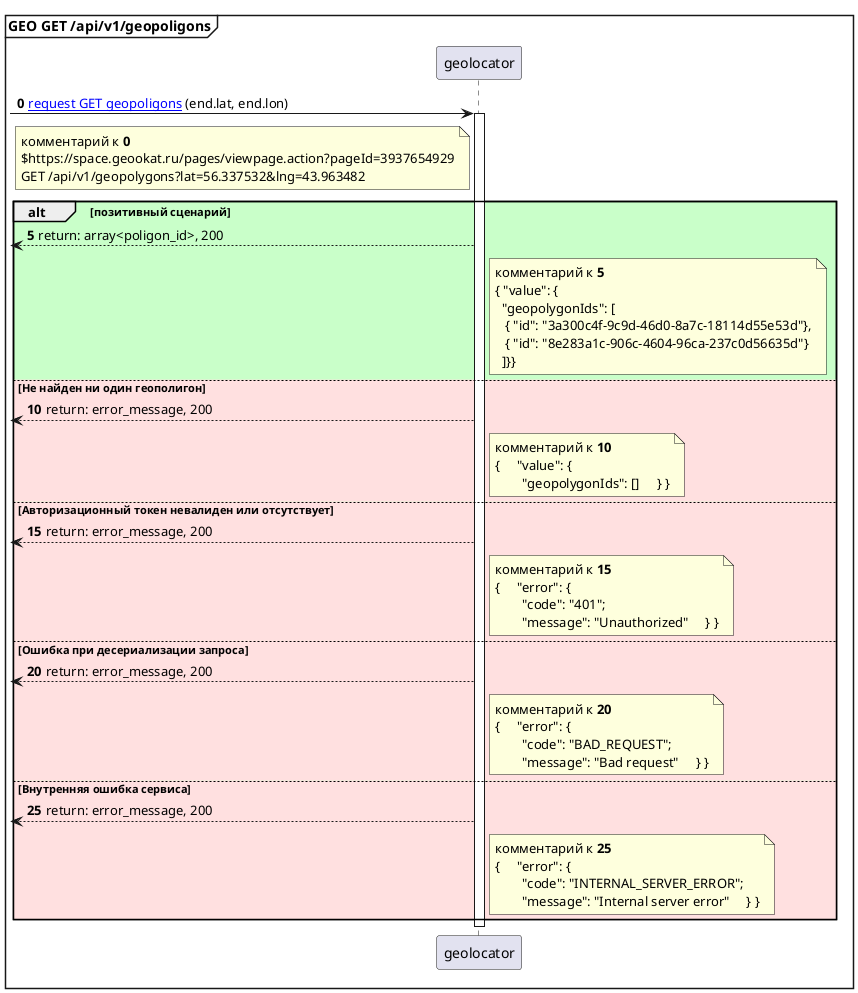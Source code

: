 @startuml
'https://plantuml.com/sequence-diagram
mainframe **GEO GET /api/v1/geopoligons**
'!includesub poligons_api.puml !VARIABLES
'!includesub poligons_api.puml !ACTORS
'!includesub poligons_api.puml !POLIGONS_REQUEST
'!includesub poligons_api.puml !POLIGONS_RESPONSE_200
'!includesub poligons_api.puml !POLIGONS_RESPONSE_EMPTY
'!includesub poligons_api.puml !POLIGONS_RESPONSE_UNAUTHORIZED
'!includesub poligons_api.puml !POLIGONS_RESPONSE_BAD_REQUEST
'!includesub poligons_api.puml !POLIGONS_RESPONSE_INTERNAL_ERROR

!startsub VARIABLES
!$GREEN = "#TECHNOLOGY"
!$PINK = "#IMPLEMENTATION"
!$POLIGONS_NAME = "GET geopoligons"
!$GEO_REQUEST = "GET /api/v1/geopolygons?lat=56.337532&lng=43.963482"
!$POLIGONS_LINK = "https://space.geookat.ru/pages/viewpage.action?pageId=3937654929"
!$END_GEO = "end.lat, end.lon"
!endsub

skinparam MaxMessageSize 300
skinparam WrapWidth 350
skinparam FontSize 8

autonumber 0 5

!startsub ACTORS
participant geolocator as geo
!endsub

!startsub POLIGONS_REQUEST
[-> geo: [[$$POLIGONS_LINK request $POLIGONS_NAME]] ($END_GEO)
note left geo
комментарий к **%autonumber%**
$$POLIGONS_LINK
$GEO_REQUEST
end note
activate geo
!endsub

!startsub POLIGONS_RESPONSE_200
alt $GREEN позитивный сценарий
[<-- geo: return: array<poligon_id>, 200
note right geo
комментарий к **%autonumber%**
{ "value": {
  "geopolygonIds": [
   { "id": "3a300c4f-9c9d-46d0-8a7c-18114d55e53d"},
   { "id": "8e283a1c-906c-4604-96ca-237c0d56635d"}
  ]}}
end note
!endsub

!startsub POLIGONS_RESPONSE_EMPTY
else $PINK Не найден ни один геополигон
 [<-- geo: return: error_message, 200
 note right geo
 комментарий к **%autonumber%**
 {     "value": {
         "geopolygonIds": []     } }
 end note
 !endsub

 !startsub POLIGONS_RESPONSE_UNAUTHORIZED
else $PINK Авторизационный токен невалиден или отсутствует
 [<-- geo: return: error_message, 200
 note right geo
 комментарий к **%autonumber%**
 {     "error": {
         "code": "401";
         "message": "Unauthorized"     } }
 end note
!endsub

!startsub POLIGONS_RESPONSE_BAD_REQUEST

else $PINK Ошибка при десериализации запроса
 [<-- geo: return: error_message, 200
 note right geo
 комментарий к **%autonumber%**
 {     "error": {
         "code": "BAD_REQUEST";
         "message": "Bad request"     } }
 end note
!endsub

!startsub POLIGONS_RESPONSE_INTERNAL_ERROR
 else $PINK Внутренняя ошибка сервиса
 [<-- geo: return: error_message, 200
 note right geo
 комментарий к **%autonumber%**
 {     "error": {
         "code": "INTERNAL_SERVER_ERROR";
         "message": "Internal server error"     } }
 end note
!endsub
end
deactivate geo


@enduml